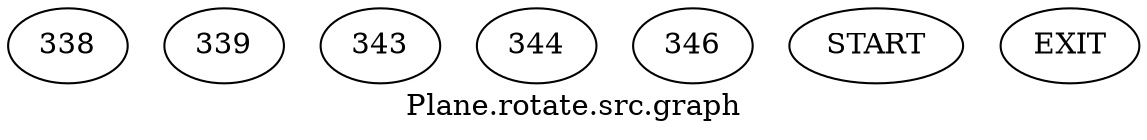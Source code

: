 /* --------------------------------------------------- */
/* Generated by Dr. Garbage Control Flow Graph Factory */
/* http://www.drgarbage.com                            */
/* Version: 4.5.0.201508311741                         */
/* Retrieved on: 2020-01-06 19:16:00.573               */
/* --------------------------------------------------- */
digraph "Plane.rotate.src.graph" {
 graph [label="Plane.rotate.src.graph"];
 2 [label="338" ]
 3 [label="339" ]
 5 [label="343" ]
 6 [label="344" ]
 7 [label="346" ]
 8 [label="START" ]
 9 [label="EXIT" ]
 8  2
 2  3
 3  5
 5  6
 6  7
 7  9
}
